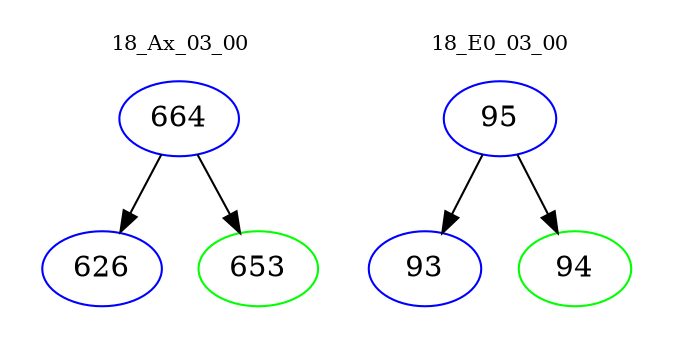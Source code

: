digraph{
subgraph cluster_0 {
color = white
label = "18_Ax_03_00";
fontsize=10;
T0_664 [label="664", color="blue"]
T0_664 -> T0_626 [color="black"]
T0_626 [label="626", color="blue"]
T0_664 -> T0_653 [color="black"]
T0_653 [label="653", color="green"]
}
subgraph cluster_1 {
color = white
label = "18_E0_03_00";
fontsize=10;
T1_95 [label="95", color="blue"]
T1_95 -> T1_93 [color="black"]
T1_93 [label="93", color="blue"]
T1_95 -> T1_94 [color="black"]
T1_94 [label="94", color="green"]
}
}

